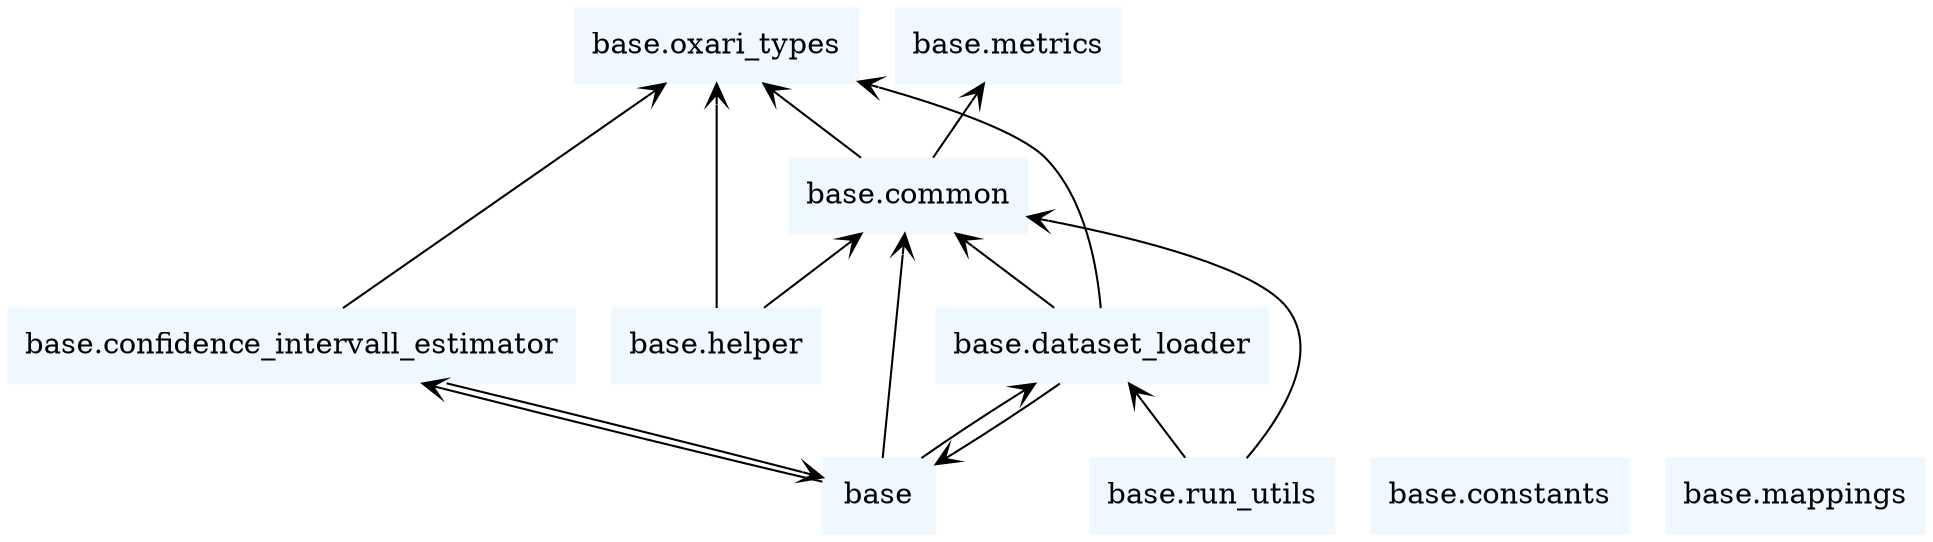 digraph "packages" {
rankdir=BT
charset="utf-8"
"base" [color="aliceblue", label=<base>, shape="box", style="filled"];
"base.common" [color="aliceblue", label=<base.common>, shape="box", style="filled"];
"base.confidence_intervall_estimator" [color="aliceblue", label=<base.confidence_intervall_estimator>, shape="box", style="filled"];
"base.constants" [color="aliceblue", label=<base.constants>, shape="box", style="filled"];
"base.dataset_loader" [color="aliceblue", label=<base.dataset_loader>, shape="box", style="filled"];
"base.helper" [color="aliceblue", label=<base.helper>, shape="box", style="filled"];
"base.mappings" [color="aliceblue", label=<base.mappings>, shape="box", style="filled"];
"base.metrics" [color="aliceblue", label=<base.metrics>, shape="box", style="filled"];
"base.oxari_types" [color="aliceblue", label=<base.oxari_types>, shape="box", style="filled"];
"base.run_utils" [color="aliceblue", label=<base.run_utils>, shape="box", style="filled"];
"base" -> "base.common" [arrowhead="open", arrowtail="none"];
"base" -> "base.confidence_intervall_estimator" [arrowhead="open", arrowtail="none"];
"base" -> "base.dataset_loader" [arrowhead="open", arrowtail="none"];
"base.common" -> "base.metrics" [arrowhead="open", arrowtail="none"];
"base.common" -> "base.oxari_types" [arrowhead="open", arrowtail="none"];
"base.confidence_intervall_estimator" -> "base" [arrowhead="open", arrowtail="none"];
"base.confidence_intervall_estimator" -> "base.oxari_types" [arrowhead="open", arrowtail="none"];
"base.dataset_loader" -> "base" [arrowhead="open", arrowtail="none"];
"base.dataset_loader" -> "base.common" [arrowhead="open", arrowtail="none"];
"base.dataset_loader" -> "base.oxari_types" [arrowhead="open", arrowtail="none"];
"base.helper" -> "base.common" [arrowhead="open", arrowtail="none"];
"base.helper" -> "base.oxari_types" [arrowhead="open", arrowtail="none"];
"base.run_utils" -> "base.common" [arrowhead="open", arrowtail="none"];
"base.run_utils" -> "base.dataset_loader" [arrowhead="open", arrowtail="none"];
}
